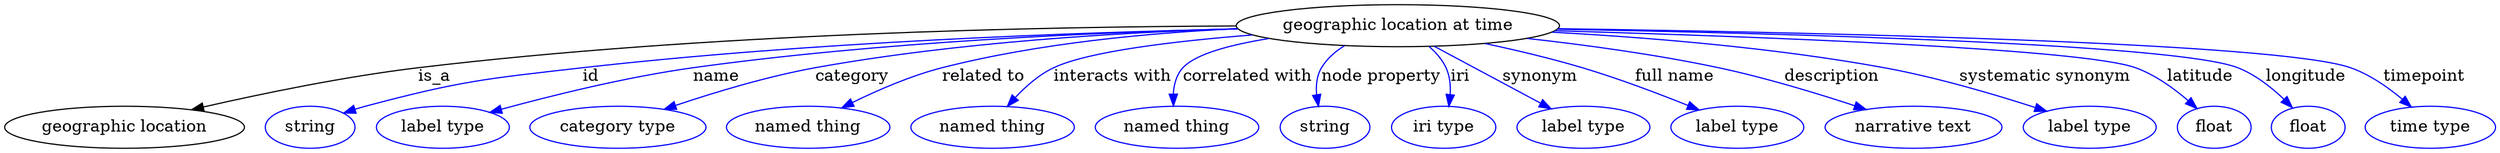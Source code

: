 digraph {
	graph [bb="0,0,1748.8,123"];
	node [label="\N"];
	"geographic location at time"	 [height=0.5,
		label="geographic location at time",
		pos="966.59,105",
		width=2.997];
	"geographic location"	 [height=0.5,
		pos="80.593,18",
		width=2.2387];
	"geographic location at time" -> "geographic location"	 [label=is_a,
		lp="298.59,61.5",
		pos="e,128.6,32.562 860.17,101.81 697.56,96.514 394.8,84.904 287.59,69 236.52,61.424 179.64,46.961 138.45,35.366"];
	id	 [color=blue,
		height=0.5,
		label=string,
		pos="209.59,18",
		width=0.84854];
	"geographic location at time" -> id	 [color=blue,
		label=id,
		lp="411.09,61.5",
		pos="e,233.38,29.705 859.37,102.72 746.13,99.23 562.6,90.529 405.59,69 335.38,59.372 316.96,58 249.59,36 247.33,35.262 245.03,34.436 \
242.73,33.555",
		style=solid];
	name	 [color=blue,
		height=0.5,
		label="label type",
		pos="303.59,18",
		width=1.2638];
	"geographic location at time" -> name	 [color=blue,
		label=name,
		lp="501.09,61.5",
		pos="e,337.64,29.946 859.43,102.48 761.52,98.881 613.02,90.148 485.59,69 437.51,61.02 383.95,45.131 347.46,33.198",
		style=solid];
	category	 [color=blue,
		height=0.5,
		label="category type",
		pos="425.59,18",
		width=1.6249];
	"geographic location at time" -> category	 [color=blue,
		label=category,
		lp="597.09,61.5",
		pos="e,460.2,32.587 865.77,98.529 768.18,91.766 627.35,80.548 573.59,69 537.78,61.308 498.66,47.581 469.64,36.305",
		style=solid];
	"related to"	 [color=blue,
		height=0.5,
		label="named thing",
		pos="557.59,18",
		width=1.5346];
	"geographic location at time" -> "related to"	 [color=blue,
		label="related to",
		lp="688.59,61.5",
		pos="e,584.22,34.032 869.7,97.055 795.72,90.328 700.27,80.039 662.59,69 638.42,61.917 612.96,49.687 593.17,38.979",
		style=solid];
	"interacts with"	 [color=blue,
		height=0.5,
		label="named thing",
		pos="685.59,18",
		width=1.5346];
	"geographic location at time" -> "interacts with"	 [color=blue,
		label="interacts with",
		lp="776.59,61.5",
		pos="e,699.26,35.512 873.56,95.847 821.71,89.656 763,80.512 739.59,69 726.99,62.803 715.34,52.651 706.11,43.029",
		style=solid];
	"correlated with"	 [color=blue,
		height=0.5,
		label="named thing",
		pos="813.59,18",
		width=1.5346];
	"geographic location at time" -> "correlated with"	 [color=blue,
		label="correlated with",
		lp="866.59,61.5",
		pos="e,813.39,36.273 888.9,92.497 861.49,86.593 835.1,78.693 825.59,69 819.68,62.974 816.48,54.614 814.8,46.405",
		style=solid];
	"node property"	 [color=blue,
		height=0.5,
		label=string,
		pos="917.59,18",
		width=0.84854];
	"geographic location at time" -> "node property"	 [color=blue,
		label="node property",
		lp="952.59,61.5",
		pos="e,912.14,35.958 931.63,87.796 924.78,82.73 918.52,76.489 914.59,69 910.93,62.008 910.18,53.713 910.75,45.867",
		style=solid];
	iri	 [color=blue,
		height=0.5,
		label="iri type",
		pos="1002.6,18",
		width=1.011];
	"geographic location at time" -> iri	 [color=blue,
		label=iri,
		lp="1006.1,61.5",
		pos="e,1002,36.08 983.37,87.099 987.65,81.647 991.83,75.395 994.59,69 997.68,61.875 999.59,53.732 1000.8,46.076",
		style=solid];
	synonym	 [color=blue,
		height=0.5,
		label="label type",
		pos="1102.6,18",
		width=1.2638];
	"geographic location at time" -> synonym	 [color=blue,
		label=synonym,
		lp="1069.1,61.5",
		pos="e,1078.3,33.538 994.11,87.394 1016,73.394 1046.7,53.766 1069.8,38.957",
		style=solid];
	"full name"	 [color=blue,
		height=0.5,
		label="label type",
		pos="1211.6,18",
		width=1.2638];
	"geographic location at time" -> "full name"	 [color=blue,
		label="full name",
		lp="1160.1,61.5",
		pos="e,1183.3,32.268 1028.7,90.228 1051,84.359 1076.1,77.076 1098.6,69 1124.4,59.74 1152.4,47.093 1174.1,36.711",
		style=solid];
	description	 [color=blue,
		height=0.5,
		label="narrative text",
		pos="1332.6,18",
		width=1.6068];
	"geographic location at time" -> description	 [color=blue,
		label=description,
		lp="1269.1,61.5",
		pos="e,1297.9,32.525 1055.1,94.625 1096.6,88.783 1146.5,80.347 1190.6,69 1224.1,60.38 1260.8,47.097 1288.5,36.249",
		style=solid];
	"systematic synonym"	 [color=blue,
		height=0.5,
		label="label type",
		pos="1453.6,18",
		width=1.2638];
	"geographic location at time" -> "systematic synonym"	 [color=blue,
		label="systematic synonym",
		lp="1410.6,61.5",
		pos="e,1422,31.036 1070,99.888 1137.2,95.117 1226.3,86.045 1303.6,69 1341.2,60.697 1382.6,46.199 1412.4,34.778",
		style=solid];
	latitude	 [color=blue,
		height=0.5,
		label=float,
		pos="1543.6,18",
		width=0.75];
	"geographic location at time" -> latitude	 [color=blue,
		label=latitude,
		lp="1520.1,61.5",
		pos="e,1527.9,32.766 1071.1,100.51 1207.7,94.177 1434.1,81.947 1470.6,69 1488.8,62.543 1506.7,50.225 1520.1,39.313",
		style=solid];
	longitude	 [color=blue,
		height=0.5,
		label=float,
		pos="1615.6,18",
		width=0.75];
	"geographic location at time" -> longitude	 [color=blue,
		label=longitude,
		lp="1598.6,61.5",
		pos="e,1600.2,33.057 1072.8,101.57 1227.5,96.079 1501.5,84.366 1544.6,69 1562.2,62.727 1579.3,50.702 1592.3,39.904",
		style=solid];
	timepoint	 [color=blue,
		height=0.5,
		label="time type",
		pos="1704.6,18",
		width=1.2277];
	"geographic location at time" -> timepoint	 [color=blue,
		label=timepoint,
		lp="1684.1,61.5",
		pos="e,1686.1,34.577 1073.5,102.29 1247.4,97.422 1577.5,86.075 1628.6,69 1646.6,62.991 1664.3,51.514 1678.1,40.967",
		style=solid];
}
